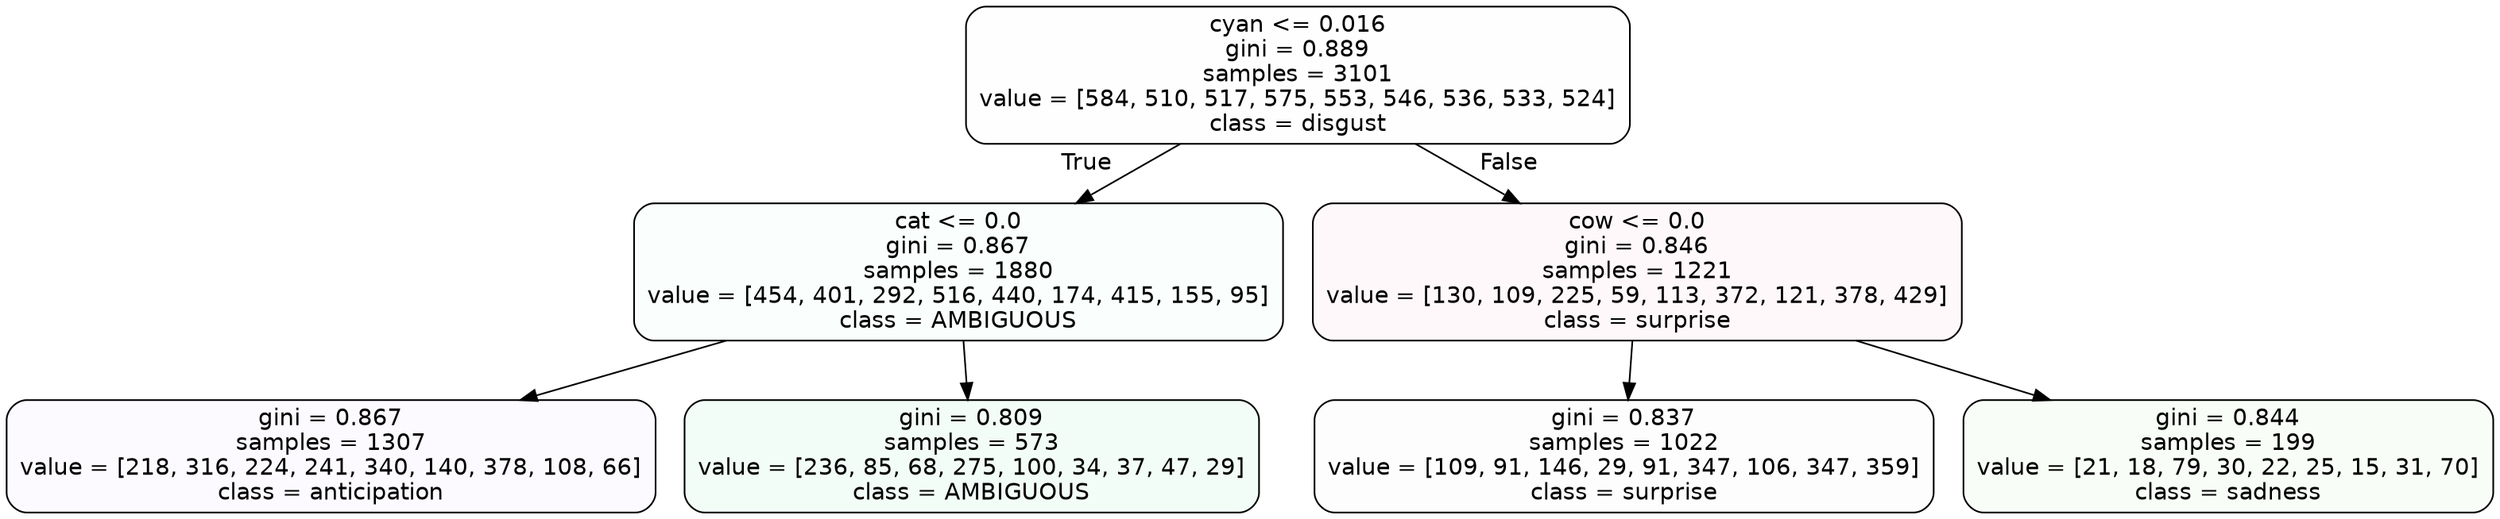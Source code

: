 digraph Tree {
node [shape=box, style="filled, rounded", color="black", fontname=helvetica] ;
edge [fontname=helvetica] ;
0 [label="cyan <= 0.016\ngini = 0.889\nsamples = 3101\nvalue = [584, 510, 517, 575, 553, 546, 536, 533, 524]\nclass = disgust", fillcolor="#e5813901"] ;
1 [label="cat <= 0.0\ngini = 0.867\nsamples = 1880\nvalue = [454, 401, 292, 516, 440, 174, 415, 155, 95]\nclass = AMBIGUOUS", fillcolor="#39e58106"] ;
0 -> 1 [labeldistance=2.5, labelangle=45, headlabel="True"] ;
2 [label="gini = 0.867\nsamples = 1307\nvalue = [218, 316, 224, 241, 340, 140, 378, 108, 66]\nclass = anticipation", fillcolor="#8139e506"] ;
1 -> 2 ;
3 [label="gini = 0.809\nsamples = 573\nvalue = [236, 85, 68, 275, 100, 34, 37, 47, 29]\nclass = AMBIGUOUS", fillcolor="#39e5810f"] ;
1 -> 3 ;
4 [label="cow <= 0.0\ngini = 0.846\nsamples = 1221\nvalue = [130, 109, 225, 59, 113, 372, 121, 378, 429]\nclass = surprise", fillcolor="#e5396408"] ;
0 -> 4 [labeldistance=2.5, labelangle=-45, headlabel="False"] ;
5 [label="gini = 0.837\nsamples = 1022\nvalue = [109, 91, 146, 29, 91, 347, 106, 347, 359]\nclass = surprise", fillcolor="#e5396402"] ;
4 -> 5 ;
6 [label="gini = 0.844\nsamples = 199\nvalue = [21, 18, 79, 30, 22, 25, 15, 31, 70]\nclass = sadness", fillcolor="#64e5390a"] ;
4 -> 6 ;
}